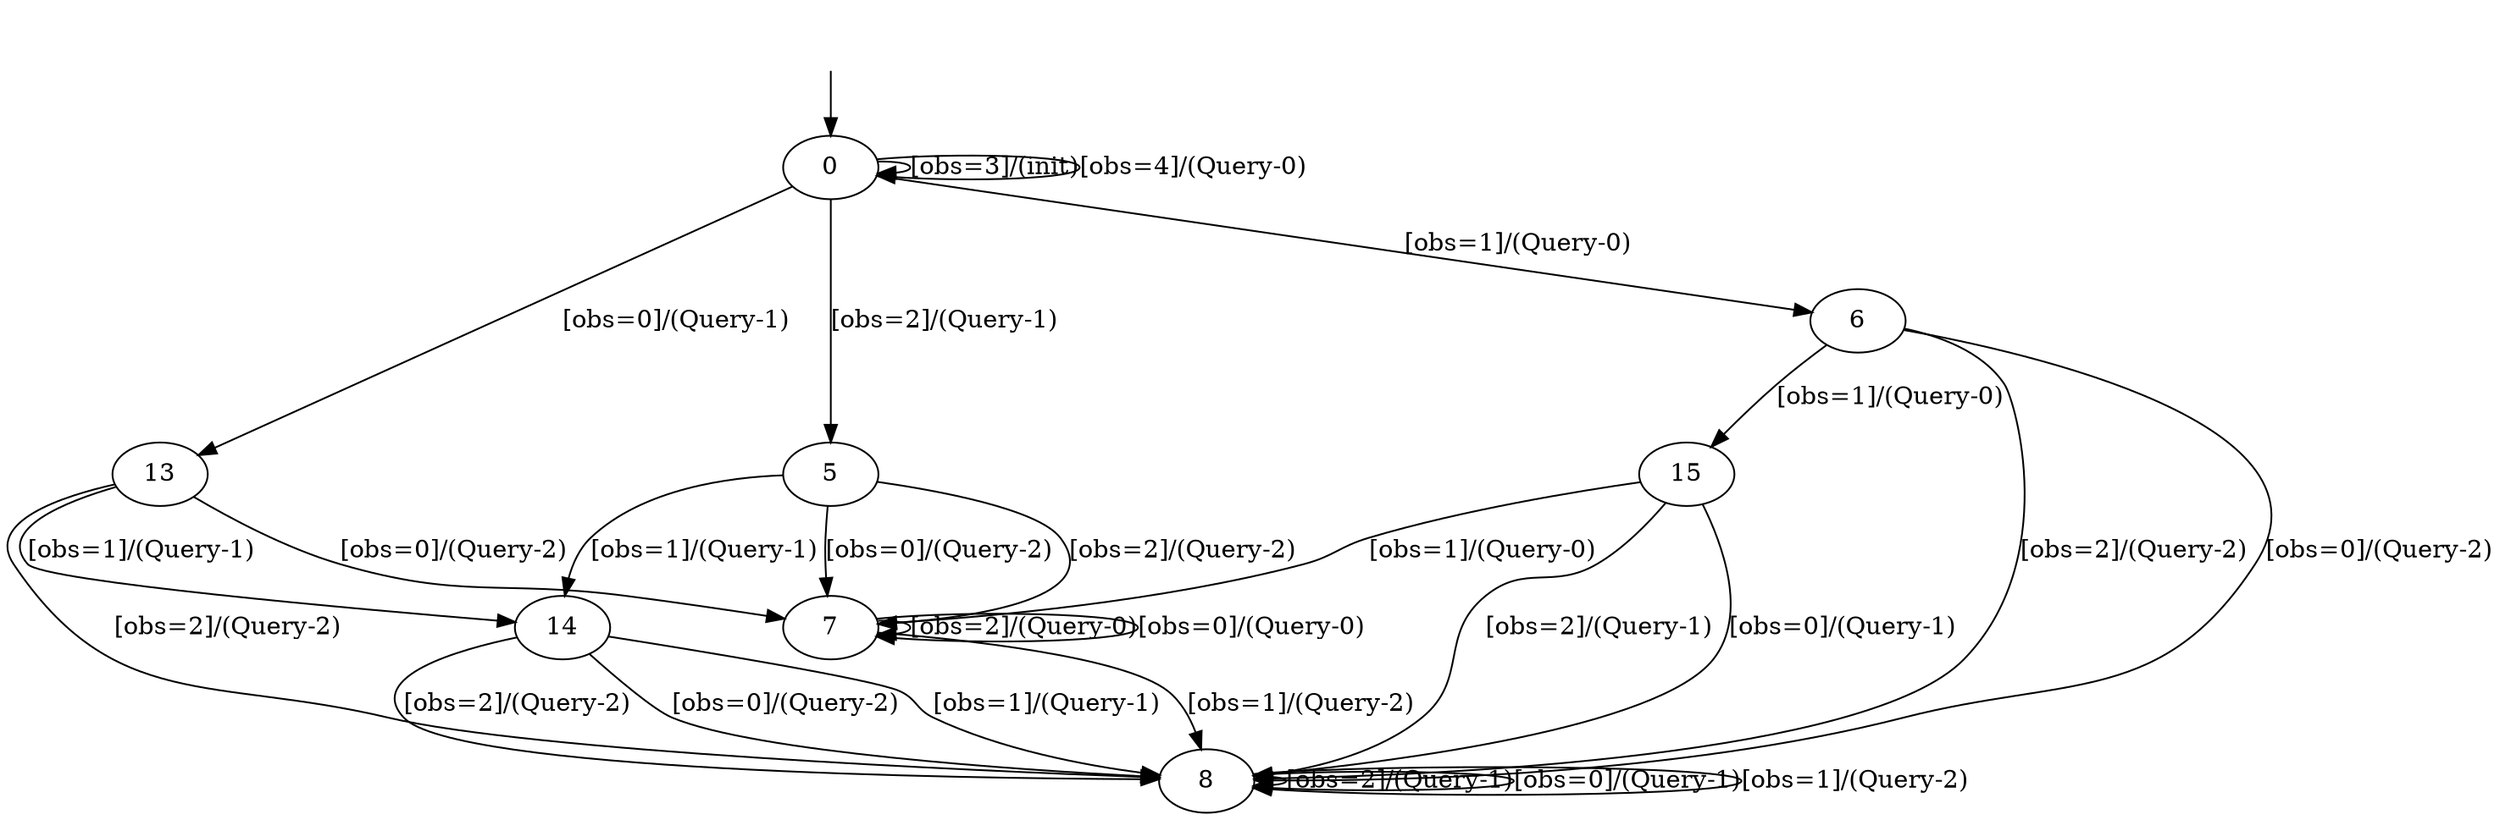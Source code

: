 digraph {
15;
14;
13;
0;
5;
6;
7;
8;
__init [label="", style=invis, width=0];
__init -> 0;
15 -> 7 [label="[obs=1]/(Query-0)"];
15 -> 8 [label="[obs=2]/(Query-1)"];
15 -> 8 [label="[obs=0]/(Query-1)"];
14 -> 8 [label="[obs=2]/(Query-2)"];
14 -> 8 [label="[obs=0]/(Query-2)"];
14 -> 8 [label="[obs=1]/(Query-1)"];
13 -> 14 [label="[obs=1]/(Query-1)"];
13 -> 7 [label="[obs=0]/(Query-2)"];
13 -> 8 [label="[obs=2]/(Query-2)"];
0 -> 0 [label="[obs=3]/(init)"];
0 -> 5 [label="[obs=2]/(Query-1)"];
0 -> 6 [label="[obs=1]/(Query-0)"];
0 -> 13 [label="[obs=0]/(Query-1)"];
0 -> 0 [label="[obs=4]/(Query-0)"];
5 -> 7 [label="[obs=2]/(Query-2)"];
5 -> 14 [label="[obs=1]/(Query-1)"];
5 -> 7 [label="[obs=0]/(Query-2)"];
6 -> 8 [label="[obs=2]/(Query-2)"];
6 -> 15 [label="[obs=1]/(Query-0)"];
6 -> 8 [label="[obs=0]/(Query-2)"];
7 -> 7 [label="[obs=2]/(Query-0)"];
7 -> 7 [label="[obs=0]/(Query-0)"];
7 -> 8 [label="[obs=1]/(Query-2)"];
8 -> 8 [label="[obs=2]/(Query-1)"];
8 -> 8 [label="[obs=0]/(Query-1)"];
8 -> 8 [label="[obs=1]/(Query-2)"];
}